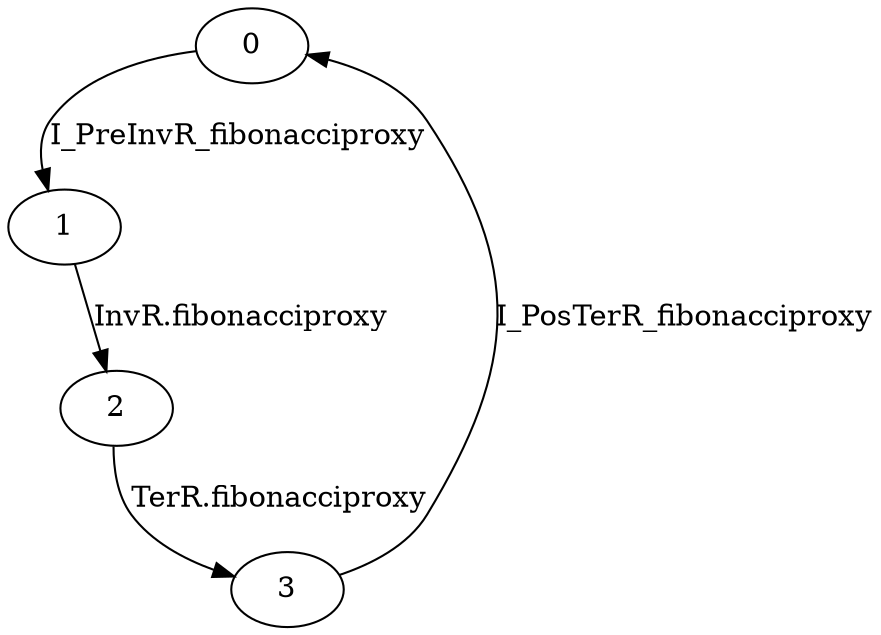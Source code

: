 digraph G {
  0 -> 1 [ label="I_PreInvR_fibonacciproxy" ];
  1 -> 2 [ label="InvR.fibonacciproxy" ];
  2 -> 3 [ label="TerR.fibonacciproxy" ];
  3 -> 0 [ label="I_PosTerR_fibonacciproxy" ];
}
